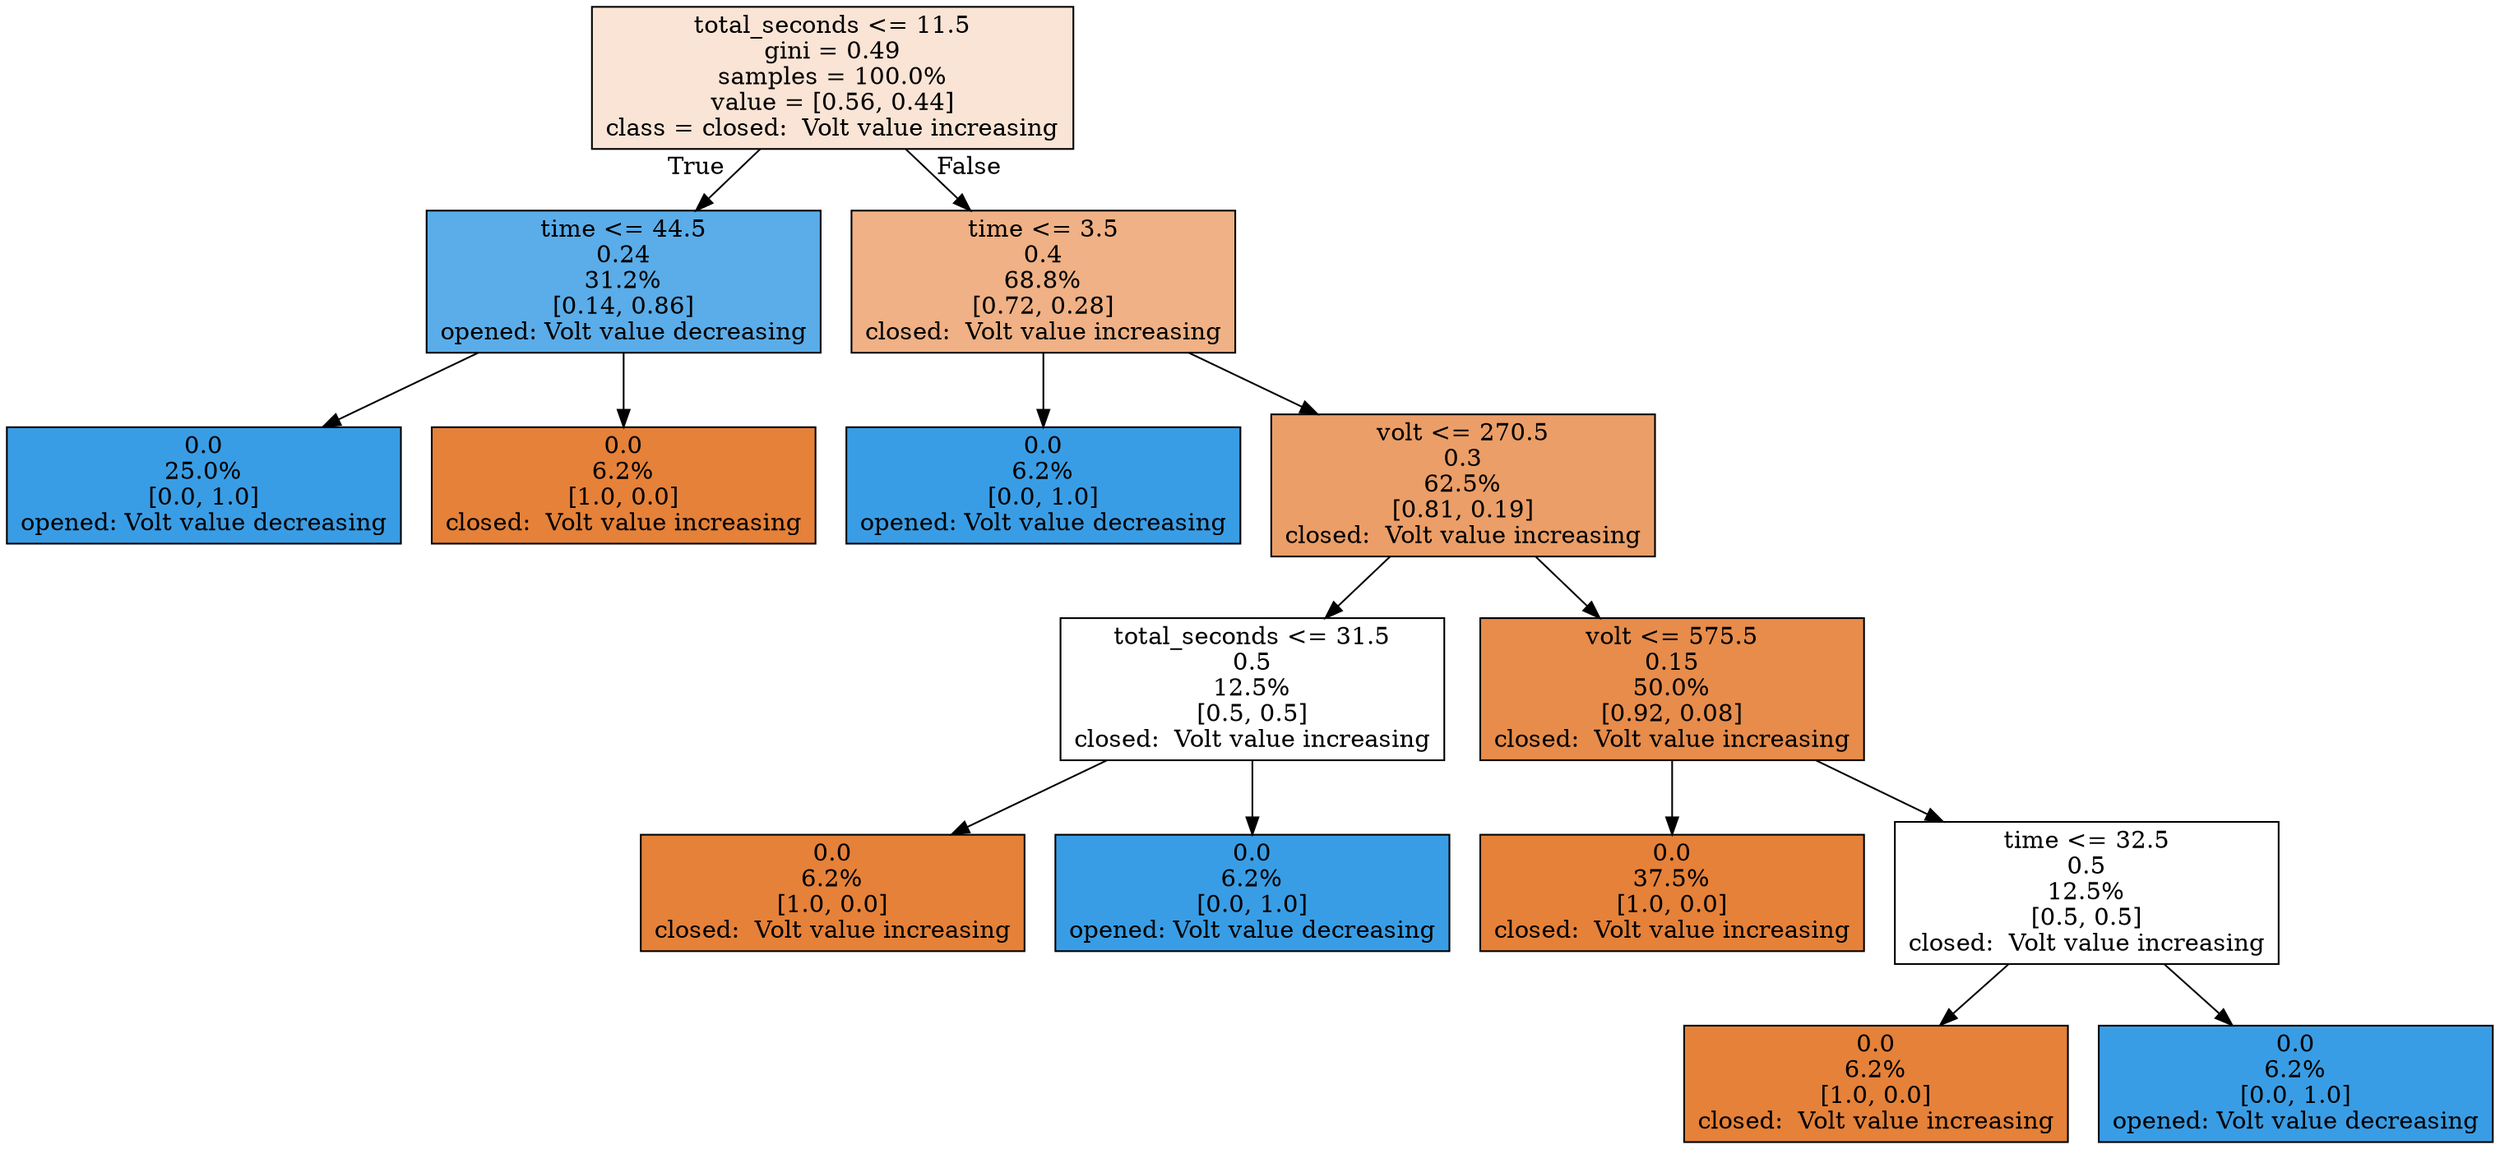 digraph Tree {
node [shape=box, style="filled", color="black"] ;
0 [label="total_seconds <= 11.5\ngini = 0.49\nsamples = 100.0%\nvalue = [0.56, 0.44]\nclass = closed:  Volt value increasing", fillcolor="#f9e4d5"] ;
1 [label="time <= 44.5\n0.24\n31.2%\n[0.14, 0.86]\nopened: Volt value decreasing", fillcolor="#5aade9"] ;
0 -> 1 [labeldistance=2.5, labelangle=45, headlabel="True"] ;
2 [label="0.0\n25.0%\n[0.0, 1.0]\nopened: Volt value decreasing", fillcolor="#399de5"] ;
1 -> 2 ;
3 [label="0.0\n6.2%\n[1.0, 0.0]\nclosed:  Volt value increasing", fillcolor="#e58139"] ;
1 -> 3 ;
4 [label="time <= 3.5\n0.4\n68.8%\n[0.72, 0.28]\nclosed:  Volt value increasing", fillcolor="#efb185"] ;
0 -> 4 [labeldistance=2.5, labelangle=-45, headlabel="False"] ;
5 [label="0.0\n6.2%\n[0.0, 1.0]\nopened: Volt value decreasing", fillcolor="#399de5"] ;
4 -> 5 ;
6 [label="volt <= 270.5\n0.3\n62.5%\n[0.81, 0.19]\nclosed:  Volt value increasing", fillcolor="#eb9e67"] ;
4 -> 6 ;
7 [label="total_seconds <= 31.5\n0.5\n12.5%\n[0.5, 0.5]\nclosed:  Volt value increasing", fillcolor="#ffffff"] ;
6 -> 7 ;
8 [label="0.0\n6.2%\n[1.0, 0.0]\nclosed:  Volt value increasing", fillcolor="#e58139"] ;
7 -> 8 ;
9 [label="0.0\n6.2%\n[0.0, 1.0]\nopened: Volt value decreasing", fillcolor="#399de5"] ;
7 -> 9 ;
10 [label="volt <= 575.5\n0.15\n50.0%\n[0.92, 0.08]\nclosed:  Volt value increasing", fillcolor="#e78c4b"] ;
6 -> 10 ;
11 [label="0.0\n37.5%\n[1.0, 0.0]\nclosed:  Volt value increasing", fillcolor="#e58139"] ;
10 -> 11 ;
12 [label="time <= 32.5\n0.5\n12.5%\n[0.5, 0.5]\nclosed:  Volt value increasing", fillcolor="#ffffff"] ;
10 -> 12 ;
13 [label="0.0\n6.2%\n[1.0, 0.0]\nclosed:  Volt value increasing", fillcolor="#e58139"] ;
12 -> 13 ;
14 [label="0.0\n6.2%\n[0.0, 1.0]\nopened: Volt value decreasing", fillcolor="#399de5"] ;
12 -> 14 ;
}